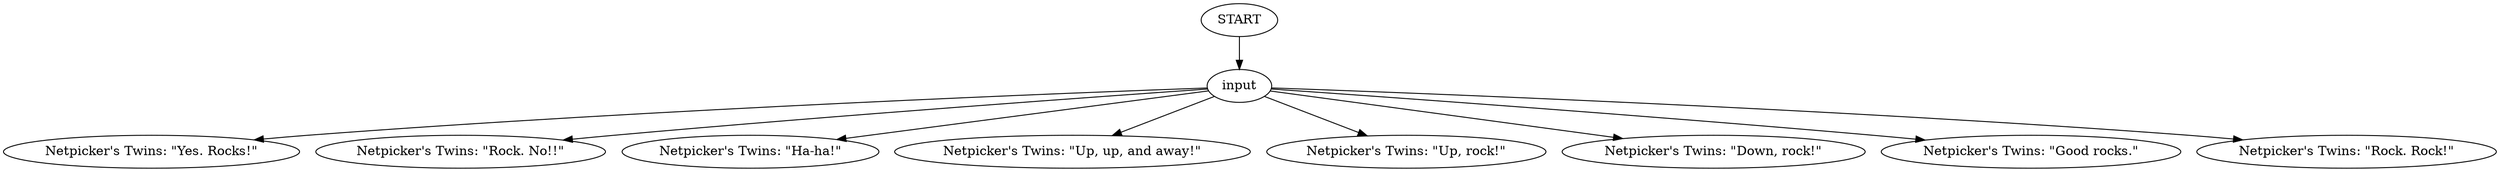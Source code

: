 # VILLAGE / LILIENNES TWINS barks
# Two of Netpicker's kids standing around in the village, shuffling on their feet, kicking rocks and yelling barks or somesuch.
# ==================================================
digraph G {
	  0 [label="START"];
	  1 [label="input"];
	  2 [label="Netpicker's Twins: \"Yes. Rocks!\""];
	  4 [label="Netpicker's Twins: \"Rock. No!!\""];
	  5 [label="Netpicker's Twins: \"Ha-ha!\""];
	  6 [label="Netpicker's Twins: \"Up, up, and away!\""];
	  7 [label="Netpicker's Twins: \"Up, rock!\""];
	  8 [label="Netpicker's Twins: \"Down, rock!\""];
	  9 [label="Netpicker's Twins: \"Good rocks.\""];
	  10 [label="Netpicker's Twins: \"Rock. Rock!\""];
	  0 -> 1
	  1 -> 2
	  1 -> 4
	  1 -> 5
	  1 -> 6
	  1 -> 7
	  1 -> 8
	  1 -> 9
	  1 -> 10
}


